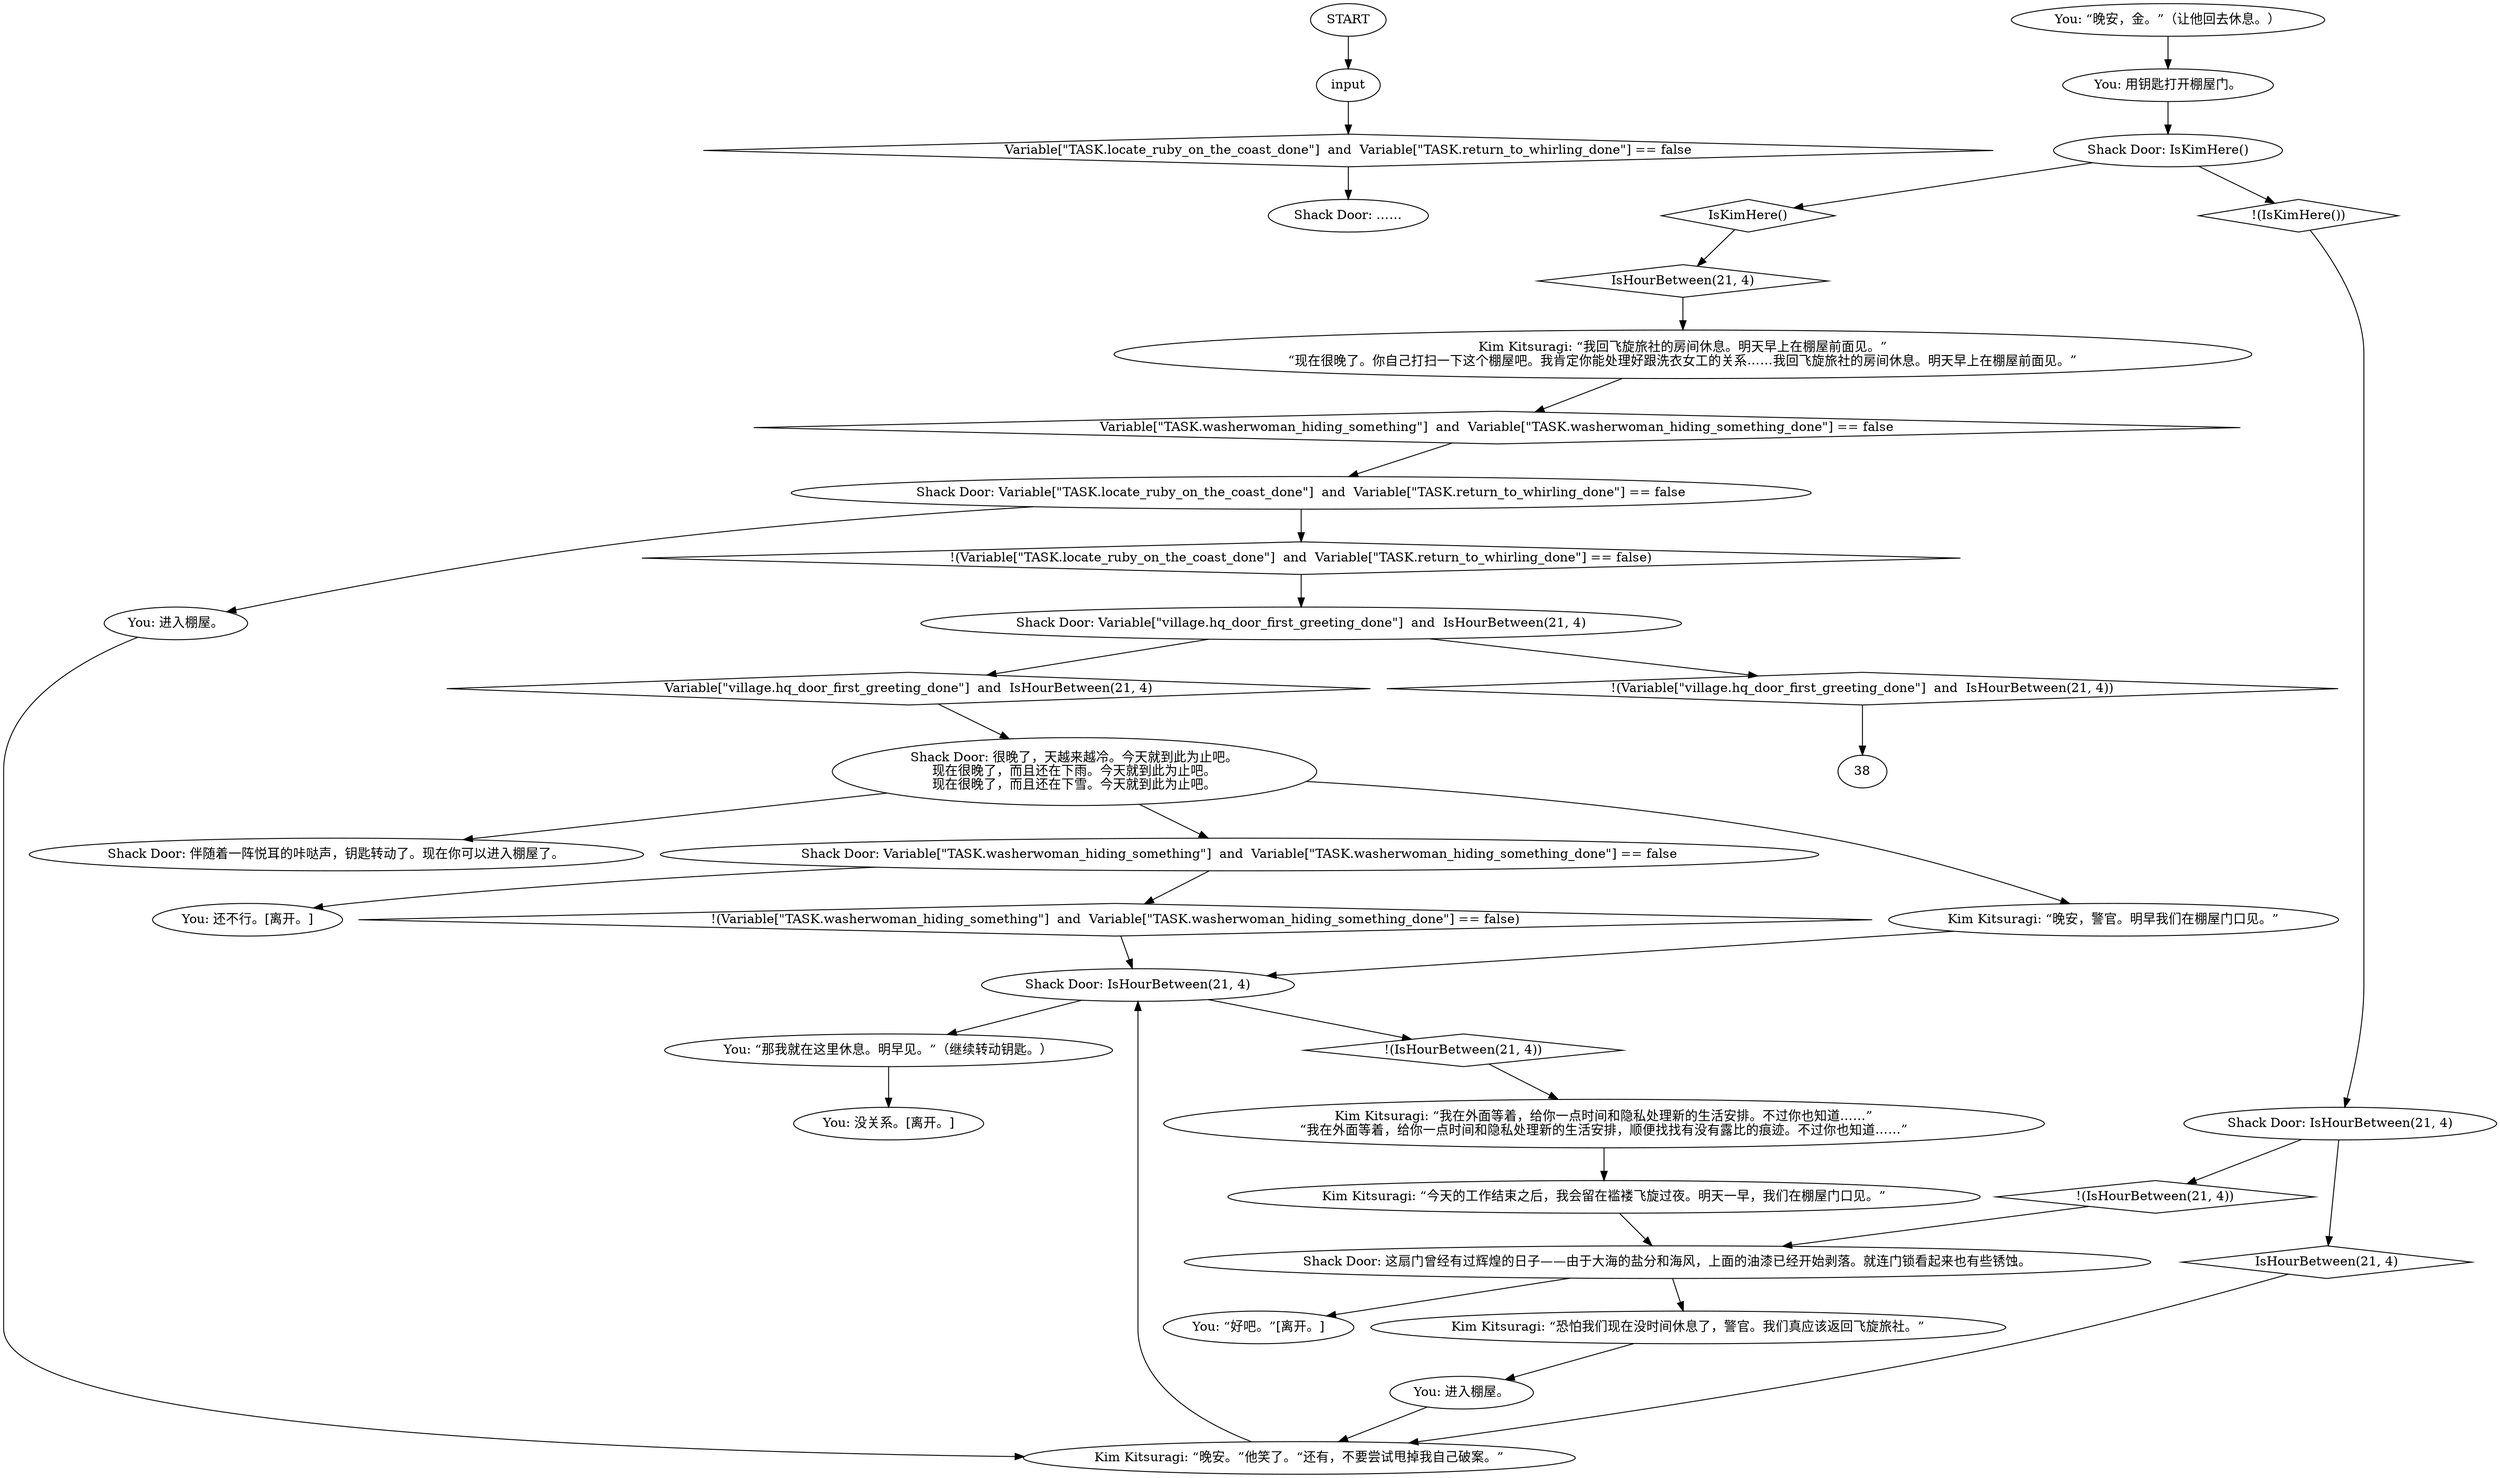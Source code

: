 # VILLAGE / SHACK DOOR
# The shack door dialogue, if you have gained access to the shack where you can sleep. It's locked until you get it from the Washerwoman.
# ==================================================
digraph G {
	  0 [label="START"];
	  1 [label="input"];
	  2 [label="Shack Door: Variable[\"village.hq_door_first_greeting_done\"]  and  IsHourBetween(21, 4)"];
	  3 [label="Variable[\"village.hq_door_first_greeting_done\"]  and  IsHourBetween(21, 4)", shape=diamond];
	  4 [label="!(Variable[\"village.hq_door_first_greeting_done\"]  and  IsHourBetween(21, 4))", shape=diamond];
	  5 [label="Shack Door: 很晚了，天越来越冷。今天就到此为止吧。\n现在很晚了，而且还在下雨。今天就到此为止吧。\n现在很晚了，而且还在下雪。今天就到此为止吧。"];
	  6 [label="Shack Door: IsKimHere()"];
	  7 [label="IsKimHere()", shape=diamond];
	  8 [label="!(IsKimHere())", shape=diamond];
	  9 [label="Kim Kitsuragi: “我在外面等着，给你一点时间和隐私处理新的生活安排。不过你也知道……”\n“我在外面等着，给你一点时间和隐私处理新的生活安排，顺便找找有没有露比的痕迹。不过你也知道……”"];
	  10 [label="Kim Kitsuragi: “今天的工作结束之后，我会留在褴褛飞旋过夜。明天一早，我们在棚屋门口见。”"];
	  11 [label="Kim Kitsuragi: “我回飞旋旅社的房间休息。明天早上在棚屋前面见。”\n“现在很晚了。你自己打扫一下这个棚屋吧。我肯定你能处理好跟洗衣女工的关系……我回飞旋旅社的房间休息。明天早上在棚屋前面见。”"];
	  12 [label="Shack Door: IsHourBetween(21, 4)"];
	  13 [label="IsHourBetween(21, 4)", shape=diamond];
	  14 [label="!(IsHourBetween(21, 4))", shape=diamond];
	  15 [label="You: “晚安，金。”（让他回去休息。）"];
	  16 [label="Shack Door: Variable[\"TASK.washerwoman_hiding_something\"]  and  Variable[\"TASK.washerwoman_hiding_something_done\"] == false"];
	  17 [label="Variable[\"TASK.washerwoman_hiding_something\"]  and  Variable[\"TASK.washerwoman_hiding_something_done\"] == false", shape=diamond];
	  18 [label="!(Variable[\"TASK.washerwoman_hiding_something\"]  and  Variable[\"TASK.washerwoman_hiding_something_done\"] == false)", shape=diamond];
	  19 [label="You: 还不行。[离开。]"];
	  20 [label="Kim Kitsuragi: “晚安，警官。明早我们在棚屋门口见。”"];
	  21 [label="You: 用钥匙打开棚屋门。"];
	  22 [label="Kim Kitsuragi: “恐怕我们现在没时间休息了，警官。我们真应该返回飞旋旅社。”"];
	  23 [label="Shack Door: ……"];
	  24 [label="Kim Kitsuragi: “晚安。”他笑了。“还有，不要尝试甩掉我自己破案。”"];
	  25 [label="You: 没关系。[离开。]"];
	  26 [label="You: “好吧。”[离开。]"];
	  27 [label="You: 进入棚屋。"];
	  28 [label="Shack Door: IsHourBetween(21, 4)"];
	  29 [label="IsHourBetween(21, 4)", shape=diamond];
	  30 [label="!(IsHourBetween(21, 4))", shape=diamond];
	  31 [label="You: “那我就在这里休息。明早见。”（继续转动钥匙。）"];
	  32 [label="Shack Door: Variable[\"TASK.locate_ruby_on_the_coast_done\"]  and  Variable[\"TASK.return_to_whirling_done\"] == false"];
	  33 [label="Variable[\"TASK.locate_ruby_on_the_coast_done\"]  and  Variable[\"TASK.return_to_whirling_done\"] == false", shape=diamond];
	  34 [label="!(Variable[\"TASK.locate_ruby_on_the_coast_done\"]  and  Variable[\"TASK.return_to_whirling_done\"] == false)", shape=diamond];
	  35 [label="You: 进入棚屋。"];
	  36 [label="Shack Door: 伴随着一阵悦耳的咔哒声，钥匙转动了。现在你可以进入棚屋了。"];
	  37 [label="Shack Door: 这扇门曾经有过辉煌的日子——由于大海的盐分和海风，上面的油漆已经开始剥落。就连门锁看起来也有些锈蚀。"];
	  0 -> 1
	  1 -> 33
	  2 -> 3
	  2 -> 4
	  3 -> 5
	  4 -> 38
	  5 -> 16
	  5 -> 36
	  5 -> 20
	  6 -> 8
	  6 -> 7
	  7 -> 29
	  8 -> 12
	  9 -> 10
	  10 -> 37
	  11 -> 17
	  12 -> 13
	  12 -> 14
	  13 -> 24
	  14 -> 37
	  15 -> 21
	  16 -> 18
	  16 -> 19
	  17 -> 32
	  18 -> 28
	  20 -> 28
	  21 -> 6
	  22 -> 27
	  24 -> 28
	  27 -> 24
	  28 -> 30
	  28 -> 31
	  29 -> 11
	  30 -> 9
	  31 -> 25
	  32 -> 34
	  32 -> 35
	  33 -> 23
	  34 -> 2
	  35 -> 24
	  37 -> 26
	  37 -> 22
}

